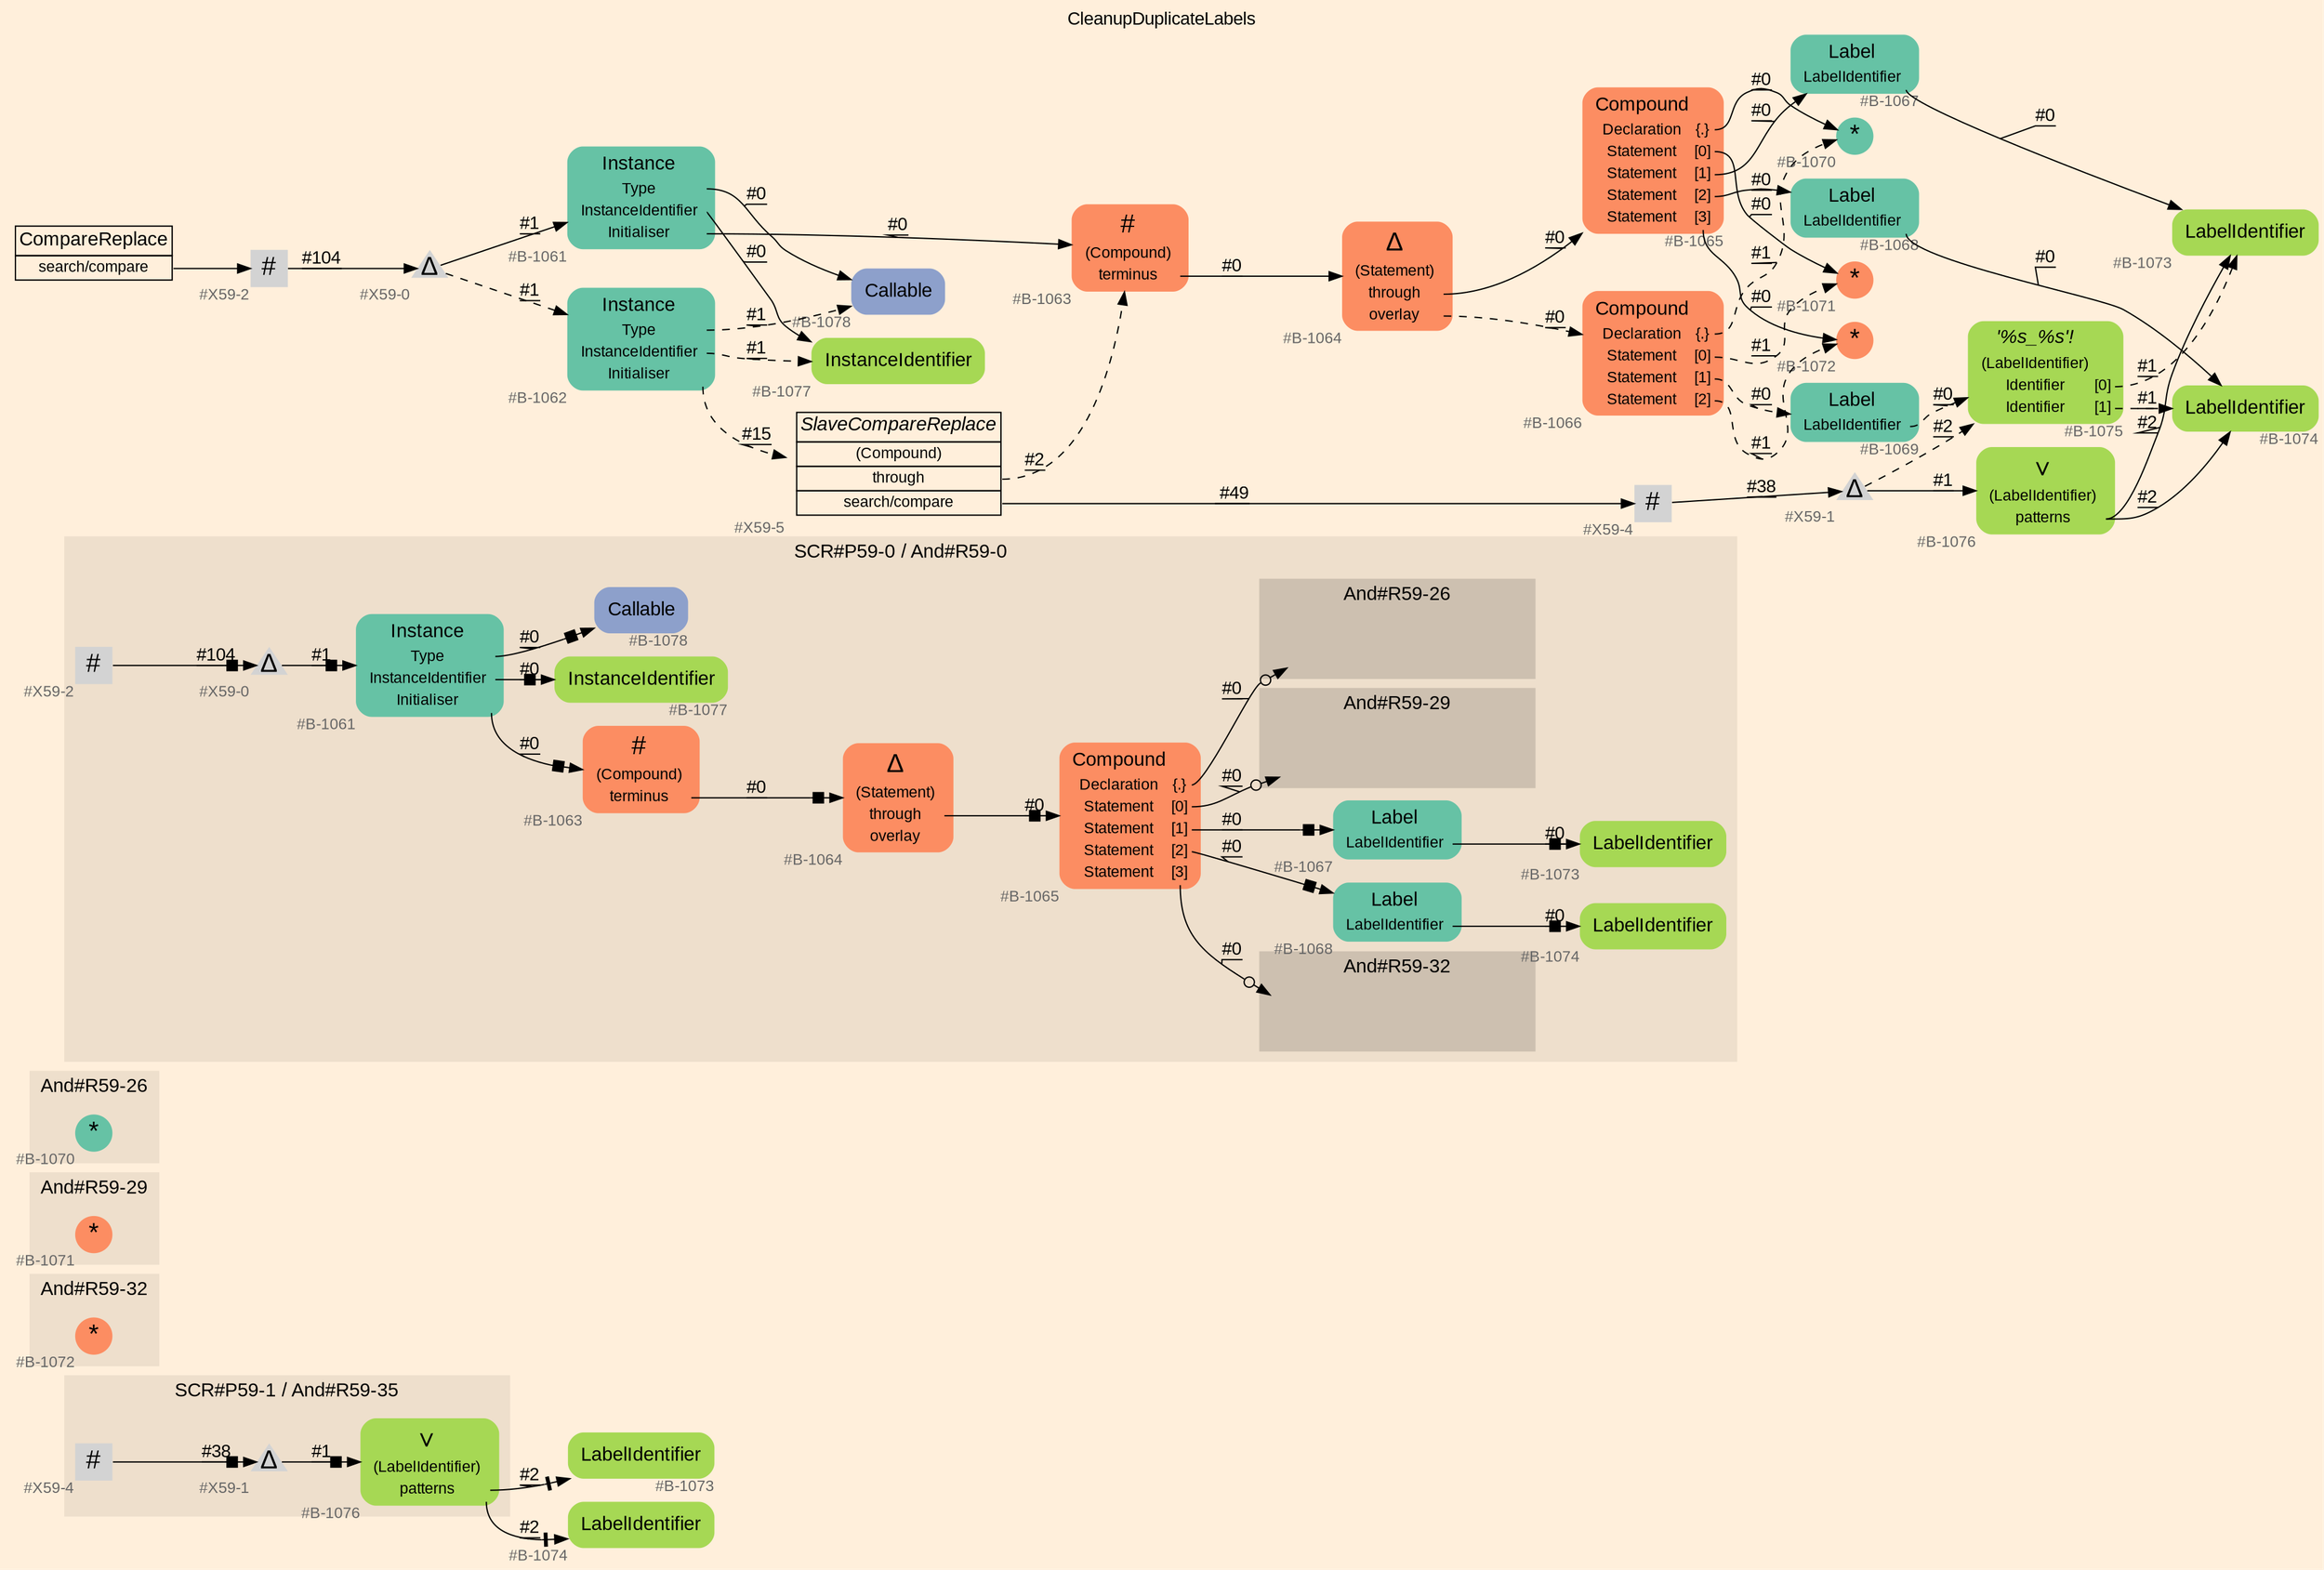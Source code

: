 digraph "CleanupDuplicateLabels" {
label = "CleanupDuplicateLabels"
labelloc = t
graph [
    rankdir = "LR"
    ranksep = 0.3
    bgcolor = antiquewhite1
    color = black
    fontcolor = black
    fontname = "Arial"
];
node [
    fontname = "Arial"
];
edge [
    fontname = "Arial"
];

// -------------------- figure And#R59-35 --------------------
// -------- region And#R59-35 ----------
subgraph "clusterAnd#R59-35" {
    label = "SCR#P59-1 / And#R59-35"
    style = "filled"
    color = antiquewhite2
    fontsize = "15"
    // -------- block And#R59-35/#B-1076 ----------
    "And#R59-35/#B-1076" [
        fillcolor = "/set28/5"
        xlabel = "#B-1076"
        fontsize = "12"
        fontcolor = grey40
        shape = "plaintext"
        label = <<TABLE BORDER="0" CELLBORDER="0" CELLSPACING="0">
         <TR><TD><FONT COLOR="black" POINT-SIZE="20">∨</FONT></TD></TR>
         <TR><TD><FONT COLOR="black" POINT-SIZE="12">(LabelIdentifier)</FONT></TD><TD PORT="port0"></TD></TR>
         <TR><TD><FONT COLOR="black" POINT-SIZE="12">patterns</FONT></TD><TD PORT="port1"></TD></TR>
        </TABLE>>
        style = "rounded,filled"
    ];
    
    // -------- block And#R59-35/#X59-1 ----------
    "And#R59-35/#X59-1" [
        xlabel = "#X59-1"
        fontsize = "12"
        fontcolor = grey40
        shape = "triangle"
        label = <<FONT COLOR="black" POINT-SIZE="20">Δ</FONT>>
        style = "filled"
        penwidth = 0.0
        fixedsize = true
        width = 0.4
        height = 0.4
    ];
    
    // -------- block And#R59-35/#X59-4 ----------
    "And#R59-35/#X59-4" [
        xlabel = "#X59-4"
        fontsize = "12"
        fontcolor = grey40
        shape = "square"
        label = <<FONT COLOR="black" POINT-SIZE="20">#</FONT>>
        style = "filled"
        penwidth = 0.0
        fixedsize = true
        width = 0.4
        height = 0.4
    ];
    
}

// -------- block And#R59-35/#B-1073 ----------
"And#R59-35/#B-1073" [
    fillcolor = "/set28/5"
    xlabel = "#B-1073"
    fontsize = "12"
    fontcolor = grey40
    shape = "plaintext"
    label = <<TABLE BORDER="0" CELLBORDER="0" CELLSPACING="0">
     <TR><TD><FONT COLOR="black" POINT-SIZE="15">LabelIdentifier</FONT></TD></TR>
    </TABLE>>
    style = "rounded,filled"
];

// -------- block And#R59-35/#B-1074 ----------
"And#R59-35/#B-1074" [
    fillcolor = "/set28/5"
    xlabel = "#B-1074"
    fontsize = "12"
    fontcolor = grey40
    shape = "plaintext"
    label = <<TABLE BORDER="0" CELLBORDER="0" CELLSPACING="0">
     <TR><TD><FONT COLOR="black" POINT-SIZE="15">LabelIdentifier</FONT></TD></TR>
    </TABLE>>
    style = "rounded,filled"
];

"And#R59-35/#B-1076":port1 -> "And#R59-35/#B-1073" [
    arrowhead="normalnonetee"
    label = "#2"
    decorate = true
    color = black
    fontcolor = black
];

"And#R59-35/#B-1076":port1 -> "And#R59-35/#B-1074" [
    arrowhead="normalnonetee"
    label = "#2"
    decorate = true
    color = black
    fontcolor = black
];

"And#R59-35/#X59-1" -> "And#R59-35/#B-1076" [
    arrowhead="normalnonebox"
    label = "#1"
    decorate = true
    color = black
    fontcolor = black
];

"And#R59-35/#X59-4" -> "And#R59-35/#X59-1" [
    arrowhead="normalnonebox"
    label = "#38"
    decorate = true
    color = black
    fontcolor = black
];


// -------------------- figure And#R59-32 --------------------
// -------- region And#R59-32 ----------
subgraph "clusterAnd#R59-32" {
    label = "And#R59-32"
    style = "filled"
    color = antiquewhite2
    fontsize = "15"
    // -------- block And#R59-32/#B-1072 ----------
    "And#R59-32/#B-1072" [
        fillcolor = "/set28/2"
        xlabel = "#B-1072"
        fontsize = "12"
        fontcolor = grey40
        shape = "circle"
        label = <<FONT COLOR="black" POINT-SIZE="20">*</FONT>>
        style = "filled"
        penwidth = 0.0
        fixedsize = true
        width = 0.4
        height = 0.4
    ];
    
}


// -------------------- figure And#R59-29 --------------------
// -------- region And#R59-29 ----------
subgraph "clusterAnd#R59-29" {
    label = "And#R59-29"
    style = "filled"
    color = antiquewhite2
    fontsize = "15"
    // -------- block And#R59-29/#B-1071 ----------
    "And#R59-29/#B-1071" [
        fillcolor = "/set28/2"
        xlabel = "#B-1071"
        fontsize = "12"
        fontcolor = grey40
        shape = "circle"
        label = <<FONT COLOR="black" POINT-SIZE="20">*</FONT>>
        style = "filled"
        penwidth = 0.0
        fixedsize = true
        width = 0.4
        height = 0.4
    ];
    
}


// -------------------- figure And#R59-26 --------------------
// -------- region And#R59-26 ----------
subgraph "clusterAnd#R59-26" {
    label = "And#R59-26"
    style = "filled"
    color = antiquewhite2
    fontsize = "15"
    // -------- block And#R59-26/#B-1070 ----------
    "And#R59-26/#B-1070" [
        fillcolor = "/set28/1"
        xlabel = "#B-1070"
        fontsize = "12"
        fontcolor = grey40
        shape = "circle"
        label = <<FONT COLOR="black" POINT-SIZE="20">*</FONT>>
        style = "filled"
        penwidth = 0.0
        fixedsize = true
        width = 0.4
        height = 0.4
    ];
    
}


// -------------------- figure And#R59-0 --------------------
// -------- region And#R59-0 ----------
subgraph "clusterAnd#R59-0" {
    label = "SCR#P59-0 / And#R59-0"
    style = "filled"
    color = antiquewhite2
    fontsize = "15"
    // -------- block And#R59-0/#B-1061 ----------
    "And#R59-0/#B-1061" [
        fillcolor = "/set28/1"
        xlabel = "#B-1061"
        fontsize = "12"
        fontcolor = grey40
        shape = "plaintext"
        label = <<TABLE BORDER="0" CELLBORDER="0" CELLSPACING="0">
         <TR><TD><FONT COLOR="black" POINT-SIZE="15">Instance</FONT></TD></TR>
         <TR><TD><FONT COLOR="black" POINT-SIZE="12">Type</FONT></TD><TD PORT="port0"></TD></TR>
         <TR><TD><FONT COLOR="black" POINT-SIZE="12">InstanceIdentifier</FONT></TD><TD PORT="port1"></TD></TR>
         <TR><TD><FONT COLOR="black" POINT-SIZE="12">Initialiser</FONT></TD><TD PORT="port2"></TD></TR>
        </TABLE>>
        style = "rounded,filled"
    ];
    
    // -------- block And#R59-0/#B-1063 ----------
    "And#R59-0/#B-1063" [
        fillcolor = "/set28/2"
        xlabel = "#B-1063"
        fontsize = "12"
        fontcolor = grey40
        shape = "plaintext"
        label = <<TABLE BORDER="0" CELLBORDER="0" CELLSPACING="0">
         <TR><TD><FONT COLOR="black" POINT-SIZE="20">#</FONT></TD></TR>
         <TR><TD><FONT COLOR="black" POINT-SIZE="12">(Compound)</FONT></TD><TD PORT="port0"></TD></TR>
         <TR><TD><FONT COLOR="black" POINT-SIZE="12">terminus</FONT></TD><TD PORT="port1"></TD></TR>
        </TABLE>>
        style = "rounded,filled"
    ];
    
    // -------- block And#R59-0/#B-1064 ----------
    "And#R59-0/#B-1064" [
        fillcolor = "/set28/2"
        xlabel = "#B-1064"
        fontsize = "12"
        fontcolor = grey40
        shape = "plaintext"
        label = <<TABLE BORDER="0" CELLBORDER="0" CELLSPACING="0">
         <TR><TD><FONT COLOR="black" POINT-SIZE="20">Δ</FONT></TD></TR>
         <TR><TD><FONT COLOR="black" POINT-SIZE="12">(Statement)</FONT></TD><TD PORT="port0"></TD></TR>
         <TR><TD><FONT COLOR="black" POINT-SIZE="12">through</FONT></TD><TD PORT="port1"></TD></TR>
         <TR><TD><FONT COLOR="black" POINT-SIZE="12">overlay</FONT></TD><TD PORT="port2"></TD></TR>
        </TABLE>>
        style = "rounded,filled"
    ];
    
    // -------- block And#R59-0/#B-1065 ----------
    "And#R59-0/#B-1065" [
        fillcolor = "/set28/2"
        xlabel = "#B-1065"
        fontsize = "12"
        fontcolor = grey40
        shape = "plaintext"
        label = <<TABLE BORDER="0" CELLBORDER="0" CELLSPACING="0">
         <TR><TD><FONT COLOR="black" POINT-SIZE="15">Compound</FONT></TD></TR>
         <TR><TD><FONT COLOR="black" POINT-SIZE="12">Declaration</FONT></TD><TD PORT="port0"><FONT COLOR="black" POINT-SIZE="12">{.}</FONT></TD></TR>
         <TR><TD><FONT COLOR="black" POINT-SIZE="12">Statement</FONT></TD><TD PORT="port1"><FONT COLOR="black" POINT-SIZE="12">[0]</FONT></TD></TR>
         <TR><TD><FONT COLOR="black" POINT-SIZE="12">Statement</FONT></TD><TD PORT="port2"><FONT COLOR="black" POINT-SIZE="12">[1]</FONT></TD></TR>
         <TR><TD><FONT COLOR="black" POINT-SIZE="12">Statement</FONT></TD><TD PORT="port3"><FONT COLOR="black" POINT-SIZE="12">[2]</FONT></TD></TR>
         <TR><TD><FONT COLOR="black" POINT-SIZE="12">Statement</FONT></TD><TD PORT="port4"><FONT COLOR="black" POINT-SIZE="12">[3]</FONT></TD></TR>
        </TABLE>>
        style = "rounded,filled"
    ];
    
    // -------- block And#R59-0/#B-1067 ----------
    "And#R59-0/#B-1067" [
        fillcolor = "/set28/1"
        xlabel = "#B-1067"
        fontsize = "12"
        fontcolor = grey40
        shape = "plaintext"
        label = <<TABLE BORDER="0" CELLBORDER="0" CELLSPACING="0">
         <TR><TD><FONT COLOR="black" POINT-SIZE="15">Label</FONT></TD></TR>
         <TR><TD><FONT COLOR="black" POINT-SIZE="12">LabelIdentifier</FONT></TD><TD PORT="port0"></TD></TR>
        </TABLE>>
        style = "rounded,filled"
    ];
    
    // -------- block And#R59-0/#B-1068 ----------
    "And#R59-0/#B-1068" [
        fillcolor = "/set28/1"
        xlabel = "#B-1068"
        fontsize = "12"
        fontcolor = grey40
        shape = "plaintext"
        label = <<TABLE BORDER="0" CELLBORDER="0" CELLSPACING="0">
         <TR><TD><FONT COLOR="black" POINT-SIZE="15">Label</FONT></TD></TR>
         <TR><TD><FONT COLOR="black" POINT-SIZE="12">LabelIdentifier</FONT></TD><TD PORT="port0"></TD></TR>
        </TABLE>>
        style = "rounded,filled"
    ];
    
    // -------- block And#R59-0/#B-1073 ----------
    "And#R59-0/#B-1073" [
        fillcolor = "/set28/5"
        xlabel = "#B-1073"
        fontsize = "12"
        fontcolor = grey40
        shape = "plaintext"
        label = <<TABLE BORDER="0" CELLBORDER="0" CELLSPACING="0">
         <TR><TD><FONT COLOR="black" POINT-SIZE="15">LabelIdentifier</FONT></TD></TR>
        </TABLE>>
        style = "rounded,filled"
    ];
    
    // -------- block And#R59-0/#B-1074 ----------
    "And#R59-0/#B-1074" [
        fillcolor = "/set28/5"
        xlabel = "#B-1074"
        fontsize = "12"
        fontcolor = grey40
        shape = "plaintext"
        label = <<TABLE BORDER="0" CELLBORDER="0" CELLSPACING="0">
         <TR><TD><FONT COLOR="black" POINT-SIZE="15">LabelIdentifier</FONT></TD></TR>
        </TABLE>>
        style = "rounded,filled"
    ];
    
    // -------- block And#R59-0/#B-1077 ----------
    "And#R59-0/#B-1077" [
        fillcolor = "/set28/5"
        xlabel = "#B-1077"
        fontsize = "12"
        fontcolor = grey40
        shape = "plaintext"
        label = <<TABLE BORDER="0" CELLBORDER="0" CELLSPACING="0">
         <TR><TD><FONT COLOR="black" POINT-SIZE="15">InstanceIdentifier</FONT></TD></TR>
        </TABLE>>
        style = "rounded,filled"
    ];
    
    // -------- block And#R59-0/#B-1078 ----------
    "And#R59-0/#B-1078" [
        fillcolor = "/set28/3"
        xlabel = "#B-1078"
        fontsize = "12"
        fontcolor = grey40
        shape = "plaintext"
        label = <<TABLE BORDER="0" CELLBORDER="0" CELLSPACING="0">
         <TR><TD><FONT COLOR="black" POINT-SIZE="15">Callable</FONT></TD></TR>
        </TABLE>>
        style = "rounded,filled"
    ];
    
    // -------- block And#R59-0/#X59-0 ----------
    "And#R59-0/#X59-0" [
        xlabel = "#X59-0"
        fontsize = "12"
        fontcolor = grey40
        shape = "triangle"
        label = <<FONT COLOR="black" POINT-SIZE="20">Δ</FONT>>
        style = "filled"
        penwidth = 0.0
        fixedsize = true
        width = 0.4
        height = 0.4
    ];
    
    // -------- block And#R59-0/#X59-2 ----------
    "And#R59-0/#X59-2" [
        xlabel = "#X59-2"
        fontsize = "12"
        fontcolor = grey40
        shape = "square"
        label = <<FONT COLOR="black" POINT-SIZE="20">#</FONT>>
        style = "filled"
        penwidth = 0.0
        fixedsize = true
        width = 0.4
        height = 0.4
    ];
    
    // -------- region And#R59-0/And#R59-26 ----------
    subgraph "clusterAnd#R59-0/And#R59-26" {
        label = "And#R59-26"
        style = "filled"
        color = antiquewhite3
        fontsize = "15"
        // -------- block And#R59-0/And#R59-26/#B-1070 ----------
        "And#R59-0/And#R59-26/#B-1070" [
            fillcolor = "/set28/1"
            xlabel = "#B-1070"
            fontsize = "12"
            fontcolor = grey40
            shape = "none"
            style = "invisible"
        ];
        
    }
    
    // -------- region And#R59-0/And#R59-29 ----------
    subgraph "clusterAnd#R59-0/And#R59-29" {
        label = "And#R59-29"
        style = "filled"
        color = antiquewhite3
        fontsize = "15"
        // -------- block And#R59-0/And#R59-29/#B-1071 ----------
        "And#R59-0/And#R59-29/#B-1071" [
            fillcolor = "/set28/2"
            xlabel = "#B-1071"
            fontsize = "12"
            fontcolor = grey40
            shape = "none"
            style = "invisible"
        ];
        
    }
    
    // -------- region And#R59-0/And#R59-32 ----------
    subgraph "clusterAnd#R59-0/And#R59-32" {
        label = "And#R59-32"
        style = "filled"
        color = antiquewhite3
        fontsize = "15"
        // -------- block And#R59-0/And#R59-32/#B-1072 ----------
        "And#R59-0/And#R59-32/#B-1072" [
            fillcolor = "/set28/2"
            xlabel = "#B-1072"
            fontsize = "12"
            fontcolor = grey40
            shape = "none"
            style = "invisible"
        ];
        
    }
    
}

"And#R59-0/#B-1061":port0 -> "And#R59-0/#B-1078" [
    arrowhead="normalnonebox"
    label = "#0"
    decorate = true
    color = black
    fontcolor = black
];

"And#R59-0/#B-1061":port1 -> "And#R59-0/#B-1077" [
    arrowhead="normalnonebox"
    label = "#0"
    decorate = true
    color = black
    fontcolor = black
];

"And#R59-0/#B-1061":port2 -> "And#R59-0/#B-1063" [
    arrowhead="normalnonebox"
    label = "#0"
    decorate = true
    color = black
    fontcolor = black
];

"And#R59-0/#B-1063":port1 -> "And#R59-0/#B-1064" [
    arrowhead="normalnonebox"
    label = "#0"
    decorate = true
    color = black
    fontcolor = black
];

"And#R59-0/#B-1064":port1 -> "And#R59-0/#B-1065" [
    arrowhead="normalnonebox"
    label = "#0"
    decorate = true
    color = black
    fontcolor = black
];

"And#R59-0/#B-1065":port0 -> "And#R59-0/And#R59-26/#B-1070" [
    arrowhead="normalnoneodot"
    label = "#0"
    decorate = true
    color = black
    fontcolor = black
];

"And#R59-0/#B-1065":port1 -> "And#R59-0/And#R59-29/#B-1071" [
    arrowhead="normalnoneodot"
    label = "#0"
    decorate = true
    color = black
    fontcolor = black
];

"And#R59-0/#B-1065":port2 -> "And#R59-0/#B-1067" [
    arrowhead="normalnonebox"
    label = "#0"
    decorate = true
    color = black
    fontcolor = black
];

"And#R59-0/#B-1065":port3 -> "And#R59-0/#B-1068" [
    arrowhead="normalnonebox"
    label = "#0"
    decorate = true
    color = black
    fontcolor = black
];

"And#R59-0/#B-1065":port4 -> "And#R59-0/And#R59-32/#B-1072" [
    arrowhead="normalnoneodot"
    label = "#0"
    decorate = true
    color = black
    fontcolor = black
];

"And#R59-0/#B-1067":port0 -> "And#R59-0/#B-1073" [
    arrowhead="normalnonebox"
    label = "#0"
    decorate = true
    color = black
    fontcolor = black
];

"And#R59-0/#B-1068":port0 -> "And#R59-0/#B-1074" [
    arrowhead="normalnonebox"
    label = "#0"
    decorate = true
    color = black
    fontcolor = black
];

"And#R59-0/#X59-0" -> "And#R59-0/#B-1061" [
    arrowhead="normalnonebox"
    label = "#1"
    decorate = true
    color = black
    fontcolor = black
];

"And#R59-0/#X59-2" -> "And#R59-0/#X59-0" [
    arrowhead="normalnonebox"
    label = "#104"
    decorate = true
    color = black
    fontcolor = black
];


// -------------------- transformation figure --------------------
// -------- block CR#X59-3 ----------
"CR#X59-3" [
    fillcolor = antiquewhite1
    fontsize = "12"
    fontcolor = grey40
    shape = "plaintext"
    label = <<TABLE BORDER="0" CELLBORDER="1" CELLSPACING="0">
     <TR><TD><FONT COLOR="black" POINT-SIZE="15">CompareReplace</FONT></TD></TR>
     <TR><TD PORT="port0"><FONT COLOR="black" POINT-SIZE="12">search/compare</FONT></TD></TR>
    </TABLE>>
    style = "filled"
    color = black
];

// -------- block #X59-2 ----------
"#X59-2" [
    xlabel = "#X59-2"
    fontsize = "12"
    fontcolor = grey40
    shape = "square"
    label = <<FONT COLOR="black" POINT-SIZE="20">#</FONT>>
    style = "filled"
    penwidth = 0.0
    fixedsize = true
    width = 0.4
    height = 0.4
];

// -------- block #X59-0 ----------
"#X59-0" [
    xlabel = "#X59-0"
    fontsize = "12"
    fontcolor = grey40
    shape = "triangle"
    label = <<FONT COLOR="black" POINT-SIZE="20">Δ</FONT>>
    style = "filled"
    penwidth = 0.0
    fixedsize = true
    width = 0.4
    height = 0.4
];

// -------- block #B-1061 ----------
"#B-1061" [
    fillcolor = "/set28/1"
    xlabel = "#B-1061"
    fontsize = "12"
    fontcolor = grey40
    shape = "plaintext"
    label = <<TABLE BORDER="0" CELLBORDER="0" CELLSPACING="0">
     <TR><TD><FONT COLOR="black" POINT-SIZE="15">Instance</FONT></TD></TR>
     <TR><TD><FONT COLOR="black" POINT-SIZE="12">Type</FONT></TD><TD PORT="port0"></TD></TR>
     <TR><TD><FONT COLOR="black" POINT-SIZE="12">InstanceIdentifier</FONT></TD><TD PORT="port1"></TD></TR>
     <TR><TD><FONT COLOR="black" POINT-SIZE="12">Initialiser</FONT></TD><TD PORT="port2"></TD></TR>
    </TABLE>>
    style = "rounded,filled"
];

// -------- block #B-1078 ----------
"#B-1078" [
    fillcolor = "/set28/3"
    xlabel = "#B-1078"
    fontsize = "12"
    fontcolor = grey40
    shape = "plaintext"
    label = <<TABLE BORDER="0" CELLBORDER="0" CELLSPACING="0">
     <TR><TD><FONT COLOR="black" POINT-SIZE="15">Callable</FONT></TD></TR>
    </TABLE>>
    style = "rounded,filled"
];

// -------- block #B-1077 ----------
"#B-1077" [
    fillcolor = "/set28/5"
    xlabel = "#B-1077"
    fontsize = "12"
    fontcolor = grey40
    shape = "plaintext"
    label = <<TABLE BORDER="0" CELLBORDER="0" CELLSPACING="0">
     <TR><TD><FONT COLOR="black" POINT-SIZE="15">InstanceIdentifier</FONT></TD></TR>
    </TABLE>>
    style = "rounded,filled"
];

// -------- block #B-1063 ----------
"#B-1063" [
    fillcolor = "/set28/2"
    xlabel = "#B-1063"
    fontsize = "12"
    fontcolor = grey40
    shape = "plaintext"
    label = <<TABLE BORDER="0" CELLBORDER="0" CELLSPACING="0">
     <TR><TD><FONT COLOR="black" POINT-SIZE="20">#</FONT></TD></TR>
     <TR><TD><FONT COLOR="black" POINT-SIZE="12">(Compound)</FONT></TD><TD PORT="port0"></TD></TR>
     <TR><TD><FONT COLOR="black" POINT-SIZE="12">terminus</FONT></TD><TD PORT="port1"></TD></TR>
    </TABLE>>
    style = "rounded,filled"
];

// -------- block #B-1064 ----------
"#B-1064" [
    fillcolor = "/set28/2"
    xlabel = "#B-1064"
    fontsize = "12"
    fontcolor = grey40
    shape = "plaintext"
    label = <<TABLE BORDER="0" CELLBORDER="0" CELLSPACING="0">
     <TR><TD><FONT COLOR="black" POINT-SIZE="20">Δ</FONT></TD></TR>
     <TR><TD><FONT COLOR="black" POINT-SIZE="12">(Statement)</FONT></TD><TD PORT="port0"></TD></TR>
     <TR><TD><FONT COLOR="black" POINT-SIZE="12">through</FONT></TD><TD PORT="port1"></TD></TR>
     <TR><TD><FONT COLOR="black" POINT-SIZE="12">overlay</FONT></TD><TD PORT="port2"></TD></TR>
    </TABLE>>
    style = "rounded,filled"
];

// -------- block #B-1065 ----------
"#B-1065" [
    fillcolor = "/set28/2"
    xlabel = "#B-1065"
    fontsize = "12"
    fontcolor = grey40
    shape = "plaintext"
    label = <<TABLE BORDER="0" CELLBORDER="0" CELLSPACING="0">
     <TR><TD><FONT COLOR="black" POINT-SIZE="15">Compound</FONT></TD></TR>
     <TR><TD><FONT COLOR="black" POINT-SIZE="12">Declaration</FONT></TD><TD PORT="port0"><FONT COLOR="black" POINT-SIZE="12">{.}</FONT></TD></TR>
     <TR><TD><FONT COLOR="black" POINT-SIZE="12">Statement</FONT></TD><TD PORT="port1"><FONT COLOR="black" POINT-SIZE="12">[0]</FONT></TD></TR>
     <TR><TD><FONT COLOR="black" POINT-SIZE="12">Statement</FONT></TD><TD PORT="port2"><FONT COLOR="black" POINT-SIZE="12">[1]</FONT></TD></TR>
     <TR><TD><FONT COLOR="black" POINT-SIZE="12">Statement</FONT></TD><TD PORT="port3"><FONT COLOR="black" POINT-SIZE="12">[2]</FONT></TD></TR>
     <TR><TD><FONT COLOR="black" POINT-SIZE="12">Statement</FONT></TD><TD PORT="port4"><FONT COLOR="black" POINT-SIZE="12">[3]</FONT></TD></TR>
    </TABLE>>
    style = "rounded,filled"
];

// -------- block #B-1070 ----------
"#B-1070" [
    fillcolor = "/set28/1"
    xlabel = "#B-1070"
    fontsize = "12"
    fontcolor = grey40
    shape = "circle"
    label = <<FONT COLOR="black" POINT-SIZE="20">*</FONT>>
    style = "filled"
    penwidth = 0.0
    fixedsize = true
    width = 0.4
    height = 0.4
];

// -------- block #B-1071 ----------
"#B-1071" [
    fillcolor = "/set28/2"
    xlabel = "#B-1071"
    fontsize = "12"
    fontcolor = grey40
    shape = "circle"
    label = <<FONT COLOR="black" POINT-SIZE="20">*</FONT>>
    style = "filled"
    penwidth = 0.0
    fixedsize = true
    width = 0.4
    height = 0.4
];

// -------- block #B-1067 ----------
"#B-1067" [
    fillcolor = "/set28/1"
    xlabel = "#B-1067"
    fontsize = "12"
    fontcolor = grey40
    shape = "plaintext"
    label = <<TABLE BORDER="0" CELLBORDER="0" CELLSPACING="0">
     <TR><TD><FONT COLOR="black" POINT-SIZE="15">Label</FONT></TD></TR>
     <TR><TD><FONT COLOR="black" POINT-SIZE="12">LabelIdentifier</FONT></TD><TD PORT="port0"></TD></TR>
    </TABLE>>
    style = "rounded,filled"
];

// -------- block #B-1073 ----------
"#B-1073" [
    fillcolor = "/set28/5"
    xlabel = "#B-1073"
    fontsize = "12"
    fontcolor = grey40
    shape = "plaintext"
    label = <<TABLE BORDER="0" CELLBORDER="0" CELLSPACING="0">
     <TR><TD><FONT COLOR="black" POINT-SIZE="15">LabelIdentifier</FONT></TD></TR>
    </TABLE>>
    style = "rounded,filled"
];

// -------- block #B-1068 ----------
"#B-1068" [
    fillcolor = "/set28/1"
    xlabel = "#B-1068"
    fontsize = "12"
    fontcolor = grey40
    shape = "plaintext"
    label = <<TABLE BORDER="0" CELLBORDER="0" CELLSPACING="0">
     <TR><TD><FONT COLOR="black" POINT-SIZE="15">Label</FONT></TD></TR>
     <TR><TD><FONT COLOR="black" POINT-SIZE="12">LabelIdentifier</FONT></TD><TD PORT="port0"></TD></TR>
    </TABLE>>
    style = "rounded,filled"
];

// -------- block #B-1074 ----------
"#B-1074" [
    fillcolor = "/set28/5"
    xlabel = "#B-1074"
    fontsize = "12"
    fontcolor = grey40
    shape = "plaintext"
    label = <<TABLE BORDER="0" CELLBORDER="0" CELLSPACING="0">
     <TR><TD><FONT COLOR="black" POINT-SIZE="15">LabelIdentifier</FONT></TD></TR>
    </TABLE>>
    style = "rounded,filled"
];

// -------- block #B-1072 ----------
"#B-1072" [
    fillcolor = "/set28/2"
    xlabel = "#B-1072"
    fontsize = "12"
    fontcolor = grey40
    shape = "circle"
    label = <<FONT COLOR="black" POINT-SIZE="20">*</FONT>>
    style = "filled"
    penwidth = 0.0
    fixedsize = true
    width = 0.4
    height = 0.4
];

// -------- block #B-1066 ----------
"#B-1066" [
    fillcolor = "/set28/2"
    xlabel = "#B-1066"
    fontsize = "12"
    fontcolor = grey40
    shape = "plaintext"
    label = <<TABLE BORDER="0" CELLBORDER="0" CELLSPACING="0">
     <TR><TD><FONT COLOR="black" POINT-SIZE="15">Compound</FONT></TD></TR>
     <TR><TD><FONT COLOR="black" POINT-SIZE="12">Declaration</FONT></TD><TD PORT="port0"><FONT COLOR="black" POINT-SIZE="12">{.}</FONT></TD></TR>
     <TR><TD><FONT COLOR="black" POINT-SIZE="12">Statement</FONT></TD><TD PORT="port1"><FONT COLOR="black" POINT-SIZE="12">[0]</FONT></TD></TR>
     <TR><TD><FONT COLOR="black" POINT-SIZE="12">Statement</FONT></TD><TD PORT="port2"><FONT COLOR="black" POINT-SIZE="12">[1]</FONT></TD></TR>
     <TR><TD><FONT COLOR="black" POINT-SIZE="12">Statement</FONT></TD><TD PORT="port3"><FONT COLOR="black" POINT-SIZE="12">[2]</FONT></TD></TR>
    </TABLE>>
    style = "rounded,filled"
];

// -------- block #B-1069 ----------
"#B-1069" [
    fillcolor = "/set28/1"
    xlabel = "#B-1069"
    fontsize = "12"
    fontcolor = grey40
    shape = "plaintext"
    label = <<TABLE BORDER="0" CELLBORDER="0" CELLSPACING="0">
     <TR><TD><FONT COLOR="black" POINT-SIZE="15">Label</FONT></TD></TR>
     <TR><TD><FONT COLOR="black" POINT-SIZE="12">LabelIdentifier</FONT></TD><TD PORT="port0"></TD></TR>
    </TABLE>>
    style = "rounded,filled"
];

// -------- block #B-1075 ----------
"#B-1075" [
    fillcolor = "/set28/5"
    xlabel = "#B-1075"
    fontsize = "12"
    fontcolor = grey40
    shape = "plaintext"
    label = <<TABLE BORDER="0" CELLBORDER="0" CELLSPACING="0">
     <TR><TD><FONT COLOR="black" POINT-SIZE="15"><I>'%s_%s'!</I></FONT></TD></TR>
     <TR><TD><FONT COLOR="black" POINT-SIZE="12">(LabelIdentifier)</FONT></TD><TD PORT="port0"></TD></TR>
     <TR><TD><FONT COLOR="black" POINT-SIZE="12">Identifier</FONT></TD><TD PORT="port1"><FONT COLOR="black" POINT-SIZE="12">[0]</FONT></TD></TR>
     <TR><TD><FONT COLOR="black" POINT-SIZE="12">Identifier</FONT></TD><TD PORT="port2"><FONT COLOR="black" POINT-SIZE="12">[1]</FONT></TD></TR>
    </TABLE>>
    style = "rounded,filled"
];

// -------- block #B-1062 ----------
"#B-1062" [
    fillcolor = "/set28/1"
    xlabel = "#B-1062"
    fontsize = "12"
    fontcolor = grey40
    shape = "plaintext"
    label = <<TABLE BORDER="0" CELLBORDER="0" CELLSPACING="0">
     <TR><TD><FONT COLOR="black" POINT-SIZE="15">Instance</FONT></TD></TR>
     <TR><TD><FONT COLOR="black" POINT-SIZE="12">Type</FONT></TD><TD PORT="port0"></TD></TR>
     <TR><TD><FONT COLOR="black" POINT-SIZE="12">InstanceIdentifier</FONT></TD><TD PORT="port1"></TD></TR>
     <TR><TD><FONT COLOR="black" POINT-SIZE="12">Initialiser</FONT></TD><TD PORT="port2"></TD></TR>
    </TABLE>>
    style = "rounded,filled"
];

// -------- block #X59-5 ----------
"#X59-5" [
    fillcolor = antiquewhite1
    xlabel = "#X59-5"
    fontsize = "12"
    fontcolor = grey40
    shape = "plaintext"
    label = <<TABLE BORDER="0" CELLBORDER="1" CELLSPACING="0">
     <TR><TD><FONT COLOR="black" POINT-SIZE="15"><I>SlaveCompareReplace</I></FONT></TD></TR>
     <TR><TD PORT="port0"><FONT COLOR="black" POINT-SIZE="12">(Compound)</FONT></TD></TR>
     <TR><TD PORT="port1"><FONT COLOR="black" POINT-SIZE="12">through</FONT></TD></TR>
     <TR><TD PORT="port2"><FONT COLOR="black" POINT-SIZE="12">search/compare</FONT></TD></TR>
    </TABLE>>
    style = "filled"
    color = black
];

// -------- block #X59-4 ----------
"#X59-4" [
    xlabel = "#X59-4"
    fontsize = "12"
    fontcolor = grey40
    shape = "square"
    label = <<FONT COLOR="black" POINT-SIZE="20">#</FONT>>
    style = "filled"
    penwidth = 0.0
    fixedsize = true
    width = 0.4
    height = 0.4
];

// -------- block #X59-1 ----------
"#X59-1" [
    xlabel = "#X59-1"
    fontsize = "12"
    fontcolor = grey40
    shape = "triangle"
    label = <<FONT COLOR="black" POINT-SIZE="20">Δ</FONT>>
    style = "filled"
    penwidth = 0.0
    fixedsize = true
    width = 0.4
    height = 0.4
];

// -------- block #B-1076 ----------
"#B-1076" [
    fillcolor = "/set28/5"
    xlabel = "#B-1076"
    fontsize = "12"
    fontcolor = grey40
    shape = "plaintext"
    label = <<TABLE BORDER="0" CELLBORDER="0" CELLSPACING="0">
     <TR><TD><FONT COLOR="black" POINT-SIZE="20">∨</FONT></TD></TR>
     <TR><TD><FONT COLOR="black" POINT-SIZE="12">(LabelIdentifier)</FONT></TD><TD PORT="port0"></TD></TR>
     <TR><TD><FONT COLOR="black" POINT-SIZE="12">patterns</FONT></TD><TD PORT="port1"></TD></TR>
    </TABLE>>
    style = "rounded,filled"
];

"CR#X59-3":port0 -> "#X59-2" [
    label = ""
    decorate = true
    color = black
    fontcolor = black
];

"#X59-2" -> "#X59-0" [
    label = "#104"
    decorate = true
    color = black
    fontcolor = black
];

"#X59-0" -> "#B-1061" [
    label = "#1"
    decorate = true
    color = black
    fontcolor = black
];

"#X59-0" -> "#B-1062" [
    style="dashed"
    label = "#1"
    decorate = true
    color = black
    fontcolor = black
];

"#B-1061":port0 -> "#B-1078" [
    label = "#0"
    decorate = true
    color = black
    fontcolor = black
];

"#B-1061":port1 -> "#B-1077" [
    label = "#0"
    decorate = true
    color = black
    fontcolor = black
];

"#B-1061":port2 -> "#B-1063" [
    label = "#0"
    decorate = true
    color = black
    fontcolor = black
];

"#B-1063":port1 -> "#B-1064" [
    label = "#0"
    decorate = true
    color = black
    fontcolor = black
];

"#B-1064":port1 -> "#B-1065" [
    label = "#0"
    decorate = true
    color = black
    fontcolor = black
];

"#B-1064":port2 -> "#B-1066" [
    style="dashed"
    label = "#0"
    decorate = true
    color = black
    fontcolor = black
];

"#B-1065":port0 -> "#B-1070" [
    label = "#0"
    decorate = true
    color = black
    fontcolor = black
];

"#B-1065":port1 -> "#B-1071" [
    label = "#0"
    decorate = true
    color = black
    fontcolor = black
];

"#B-1065":port2 -> "#B-1067" [
    label = "#0"
    decorate = true
    color = black
    fontcolor = black
];

"#B-1065":port3 -> "#B-1068" [
    label = "#0"
    decorate = true
    color = black
    fontcolor = black
];

"#B-1065":port4 -> "#B-1072" [
    label = "#0"
    decorate = true
    color = black
    fontcolor = black
];

"#B-1067":port0 -> "#B-1073" [
    label = "#0"
    decorate = true
    color = black
    fontcolor = black
];

"#B-1068":port0 -> "#B-1074" [
    label = "#0"
    decorate = true
    color = black
    fontcolor = black
];

"#B-1066":port0 -> "#B-1070" [
    style="dashed"
    label = "#1"
    decorate = true
    color = black
    fontcolor = black
];

"#B-1066":port1 -> "#B-1071" [
    style="dashed"
    label = "#1"
    decorate = true
    color = black
    fontcolor = black
];

"#B-1066":port2 -> "#B-1069" [
    style="dashed"
    label = "#0"
    decorate = true
    color = black
    fontcolor = black
];

"#B-1066":port3 -> "#B-1072" [
    style="dashed"
    label = "#1"
    decorate = true
    color = black
    fontcolor = black
];

"#B-1069":port0 -> "#B-1075" [
    style="dashed"
    label = "#0"
    decorate = true
    color = black
    fontcolor = black
];

"#B-1075":port1 -> "#B-1073" [
    style="dashed"
    label = "#1"
    decorate = true
    color = black
    fontcolor = black
];

"#B-1075":port2 -> "#B-1074" [
    style="dashed"
    label = "#1"
    decorate = true
    color = black
    fontcolor = black
];

"#B-1062":port0 -> "#B-1078" [
    style="dashed"
    label = "#1"
    decorate = true
    color = black
    fontcolor = black
];

"#B-1062":port1 -> "#B-1077" [
    style="dashed"
    label = "#1"
    decorate = true
    color = black
    fontcolor = black
];

"#B-1062":port2 -> "#X59-5" [
    style="dashed"
    label = "#15"
    decorate = true
    color = black
    fontcolor = black
];

"#X59-5":port1 -> "#B-1063" [
    style="dashed"
    label = "#2"
    decorate = true
    color = black
    fontcolor = black
];

"#X59-5":port2 -> "#X59-4" [
    label = " #49"
    decorate = true
    color = black
    fontcolor = black
];

"#X59-4" -> "#X59-1" [
    label = "#38"
    decorate = true
    color = black
    fontcolor = black
];

"#X59-1" -> "#B-1076" [
    label = "#1"
    decorate = true
    color = black
    fontcolor = black
];

"#X59-1" -> "#B-1075" [
    style="dashed"
    label = "#2"
    decorate = true
    color = black
    fontcolor = black
];

"#B-1076":port1 -> "#B-1073" [
    label = "#2"
    decorate = true
    color = black
    fontcolor = black
];

"#B-1076":port1 -> "#B-1074" [
    label = "#2"
    decorate = true
    color = black
    fontcolor = black
];


}
